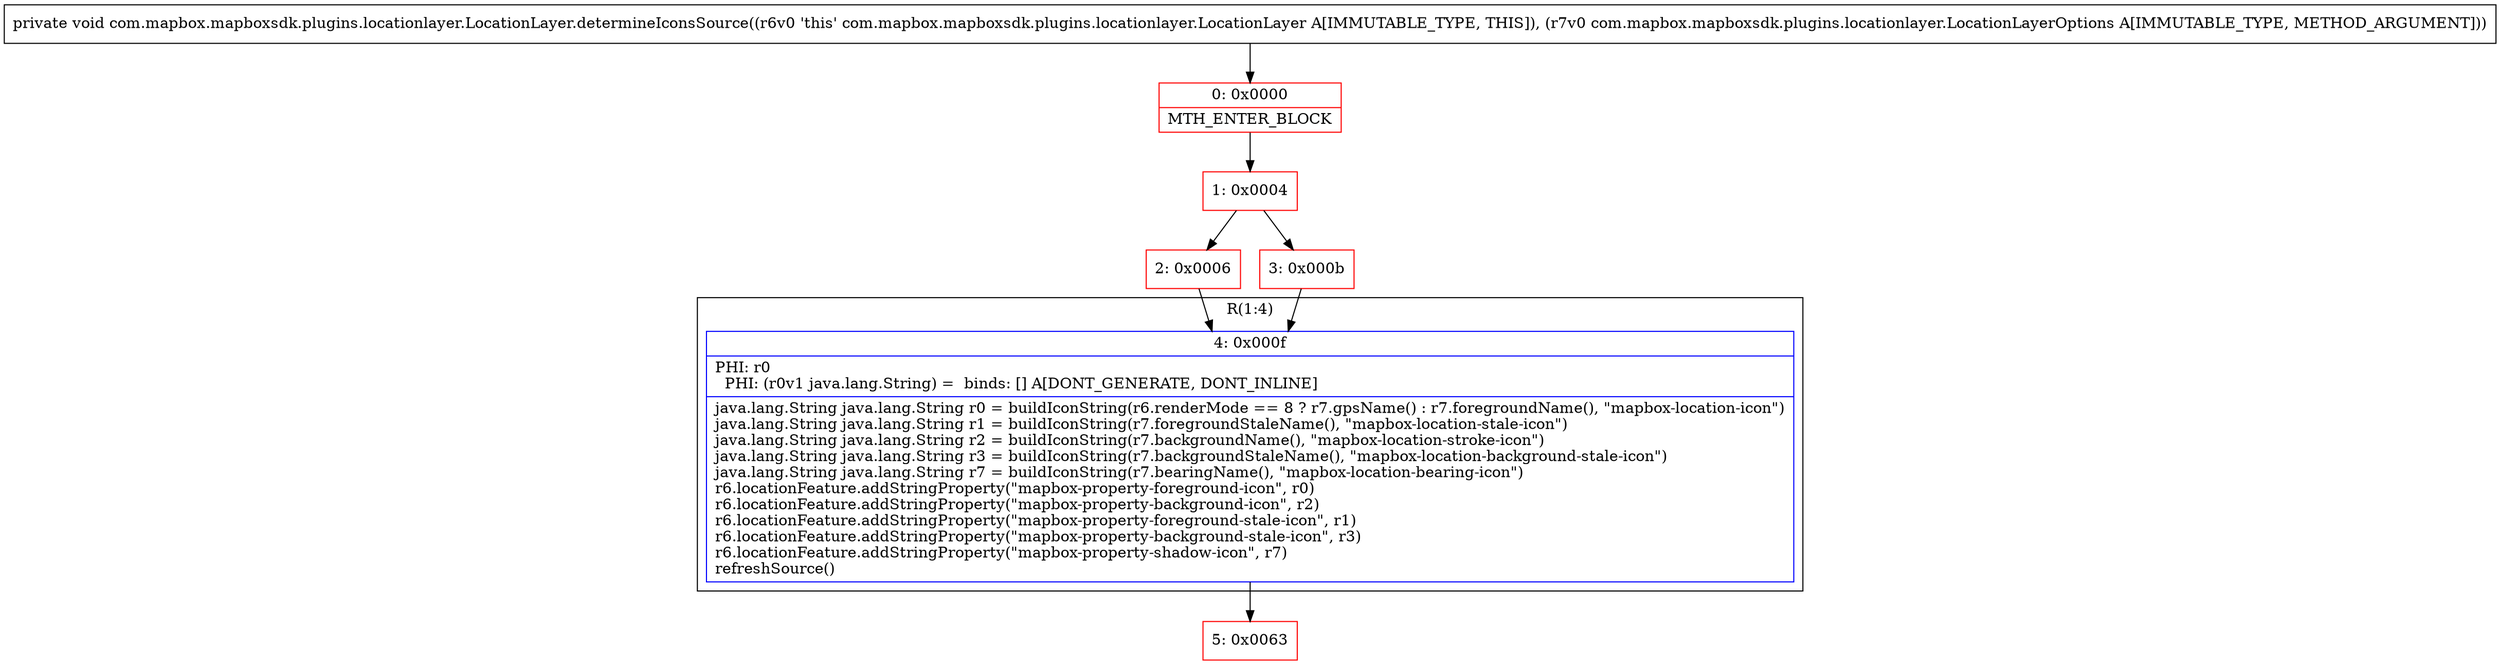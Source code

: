 digraph "CFG forcom.mapbox.mapboxsdk.plugins.locationlayer.LocationLayer.determineIconsSource(Lcom\/mapbox\/mapboxsdk\/plugins\/locationlayer\/LocationLayerOptions;)V" {
subgraph cluster_Region_1088495287 {
label = "R(1:4)";
node [shape=record,color=blue];
Node_4 [shape=record,label="{4\:\ 0x000f|PHI: r0 \l  PHI: (r0v1 java.lang.String) =  binds: [] A[DONT_GENERATE, DONT_INLINE]\l|java.lang.String java.lang.String r0 = buildIconString(r6.renderMode == 8 ? r7.gpsName() : r7.foregroundName(), \"mapbox\-location\-icon\")\ljava.lang.String java.lang.String r1 = buildIconString(r7.foregroundStaleName(), \"mapbox\-location\-stale\-icon\")\ljava.lang.String java.lang.String r2 = buildIconString(r7.backgroundName(), \"mapbox\-location\-stroke\-icon\")\ljava.lang.String java.lang.String r3 = buildIconString(r7.backgroundStaleName(), \"mapbox\-location\-background\-stale\-icon\")\ljava.lang.String java.lang.String r7 = buildIconString(r7.bearingName(), \"mapbox\-location\-bearing\-icon\")\lr6.locationFeature.addStringProperty(\"mapbox\-property\-foreground\-icon\", r0)\lr6.locationFeature.addStringProperty(\"mapbox\-property\-background\-icon\", r2)\lr6.locationFeature.addStringProperty(\"mapbox\-property\-foreground\-stale\-icon\", r1)\lr6.locationFeature.addStringProperty(\"mapbox\-property\-background\-stale\-icon\", r3)\lr6.locationFeature.addStringProperty(\"mapbox\-property\-shadow\-icon\", r7)\lrefreshSource()\l}"];
}
Node_0 [shape=record,color=red,label="{0\:\ 0x0000|MTH_ENTER_BLOCK\l}"];
Node_1 [shape=record,color=red,label="{1\:\ 0x0004}"];
Node_2 [shape=record,color=red,label="{2\:\ 0x0006}"];
Node_3 [shape=record,color=red,label="{3\:\ 0x000b}"];
Node_5 [shape=record,color=red,label="{5\:\ 0x0063}"];
MethodNode[shape=record,label="{private void com.mapbox.mapboxsdk.plugins.locationlayer.LocationLayer.determineIconsSource((r6v0 'this' com.mapbox.mapboxsdk.plugins.locationlayer.LocationLayer A[IMMUTABLE_TYPE, THIS]), (r7v0 com.mapbox.mapboxsdk.plugins.locationlayer.LocationLayerOptions A[IMMUTABLE_TYPE, METHOD_ARGUMENT])) }"];
MethodNode -> Node_0;
Node_4 -> Node_5;
Node_0 -> Node_1;
Node_1 -> Node_2;
Node_1 -> Node_3;
Node_2 -> Node_4;
Node_3 -> Node_4;
}

